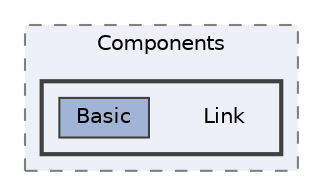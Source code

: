 digraph "/mnt/c/Users/lefte/Mujin/MastersThesis/Taz/TazGraph/TazGraphEngine/GECS/Components/Link"
{
 // LATEX_PDF_SIZE
  bgcolor="transparent";
  edge [fontname=Helvetica,fontsize=10,labelfontname=Helvetica,labelfontsize=10];
  node [fontname=Helvetica,fontsize=10,shape=box,height=0.2,width=0.4];
  compound=true
  subgraph clusterdir_7f1e0b09f605ccb315a75d27e6de488e {
    graph [ bgcolor="#edf0f7", pencolor="grey50", label="Components", fontname=Helvetica,fontsize=10 style="filled,dashed", URL="dir_7f1e0b09f605ccb315a75d27e6de488e.html",tooltip=""]
  subgraph clusterdir_4ad65a7bdef642c67b20469f9df666c8 {
    graph [ bgcolor="#edf0f7", pencolor="grey25", label="", fontname=Helvetica,fontsize=10 style="filled,bold", URL="dir_4ad65a7bdef642c67b20469f9df666c8.html",tooltip=""]
    dir_4ad65a7bdef642c67b20469f9df666c8 [shape=plaintext, label="Link"];
  dir_4d6a703587a63baef6518256481bf872 [label="Basic", fillcolor="#a2b4d6", color="grey25", style="filled", URL="dir_4d6a703587a63baef6518256481bf872.html",tooltip=""];
  }
  }
}
